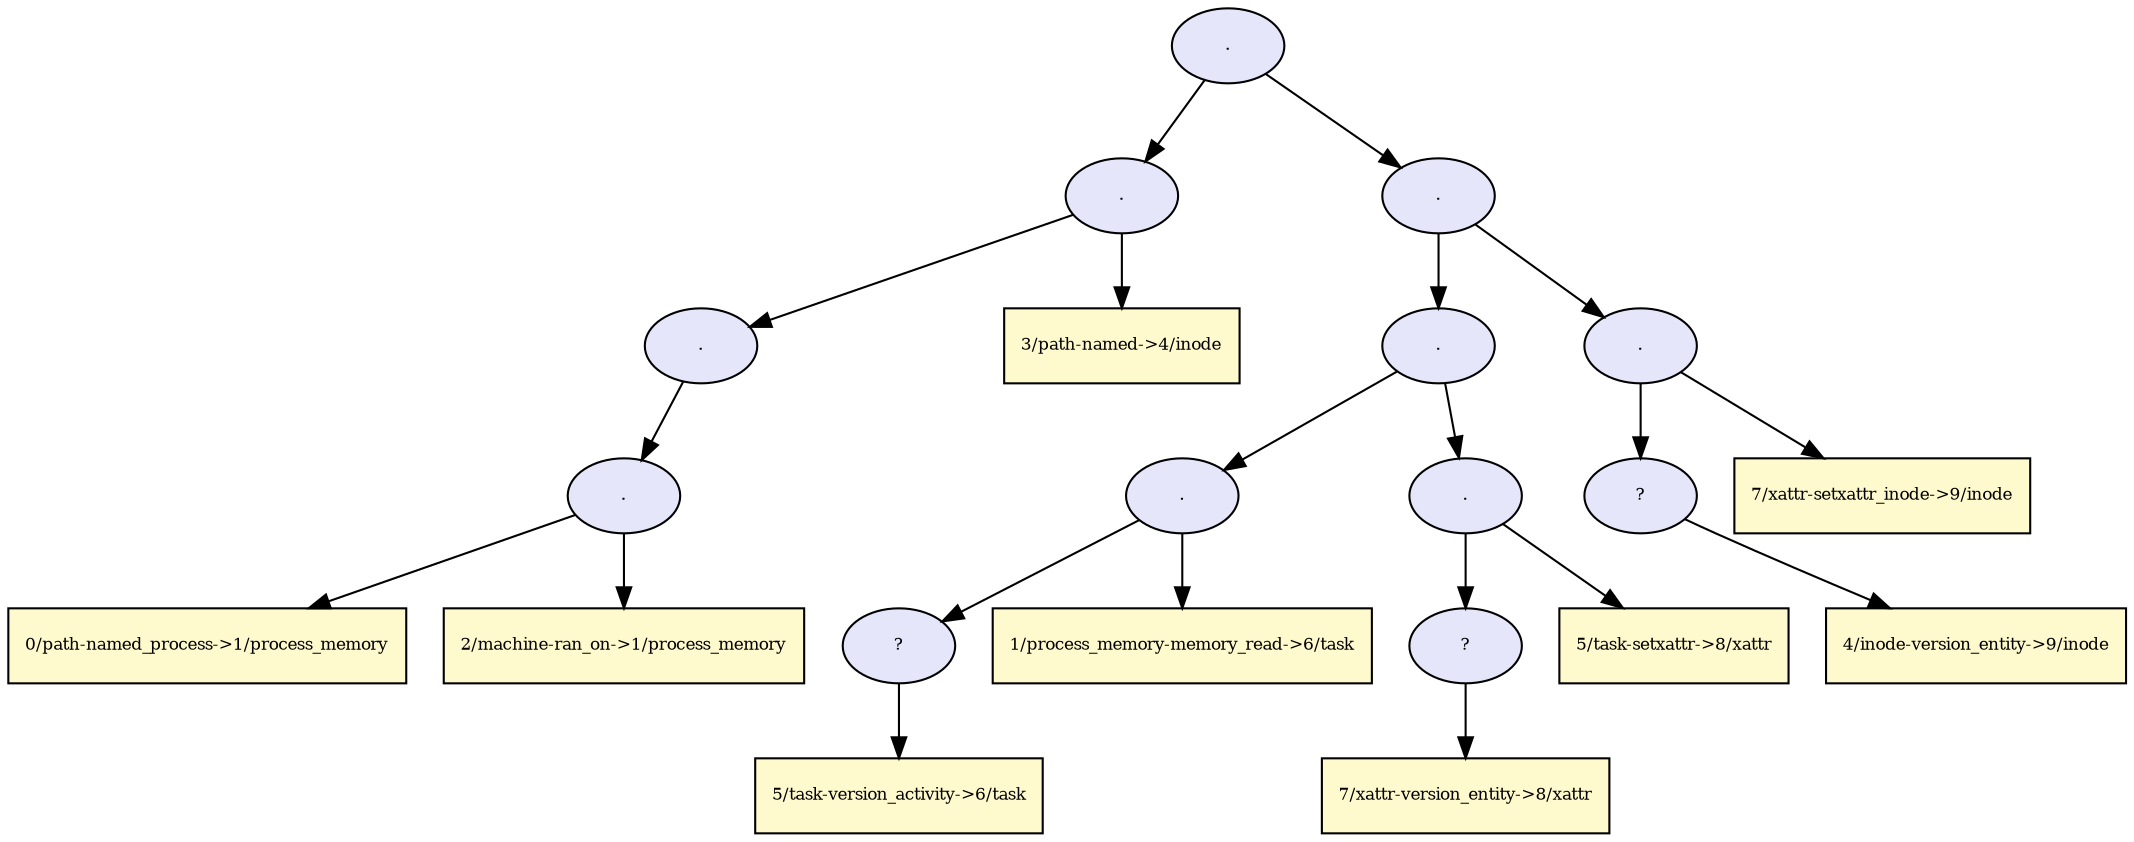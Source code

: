 digraph RGL__DirectedAdjacencyGraph {20[fontsize = 8,label = ".",shape = ellipse, fillcolor="#e6e6fa", style = filled]

20 -> 5[fontsize = 8, color="#000000"]

5[fontsize = 8,label = ".",shape = ellipse, fillcolor="#e6e6fa", style = filled]

5 -> 3[fontsize = 8, color="#000000"]

3[fontsize = 8,label = ".",shape = ellipse, fillcolor="#e6e6fa", style = filled]

3 -> 2[fontsize = 8, color="#000000"]

2[fontsize = 8,label = ".",shape = ellipse, fillcolor="#e6e6fa", style = filled]

2 -> 0[fontsize = 8, color="#000000"]

0[fontsize = 8,label = "0/path-named_process->1/process_memory",shape = rectangle, fillcolor="#fffacd", style = filled]

2 -> 1[fontsize = 8, color="#000000"]

1[fontsize = 8,label = "2/machine-ran_on->1/process_memory",shape = rectangle, fillcolor="#fffacd", style = filled]

5 -> 4[fontsize = 8, color="#000000"]

4[fontsize = 8,label = "3/path-named->4/inode",shape = rectangle, fillcolor="#fffacd", style = filled]

20 -> 19[fontsize = 8, color="#000000"]

19[fontsize = 8,label = ".",shape = ellipse, fillcolor="#e6e6fa", style = filled]

19 -> 14[fontsize = 8, color="#000000"]

14[fontsize = 8,label = ".",shape = ellipse, fillcolor="#e6e6fa", style = filled]

14 -> 9[fontsize = 8, color="#000000"]

9[fontsize = 8,label = ".",shape = ellipse, fillcolor="#e6e6fa", style = filled]

9 -> 7[fontsize = 8, color="#000000"]

7[fontsize = 8,label = "?",shape = ellipse, fillcolor="#e6e6fa", style = filled]

7 -> 6[fontsize = 8, color="#000000"]

6[fontsize = 8,label = "5/task-version_activity->6/task",shape = rectangle, fillcolor="#fffacd", style = filled]

9 -> 8[fontsize = 8, color="#000000"]

8[fontsize = 8,label = "1/process_memory-memory_read->6/task",shape = rectangle, fillcolor="#fffacd", style = filled]

14 -> 13[fontsize = 8, color="#000000"]

13[fontsize = 8,label = ".",shape = ellipse, fillcolor="#e6e6fa", style = filled]

13 -> 11[fontsize = 8, color="#000000"]

11[fontsize = 8,label = "?",shape = ellipse, fillcolor="#e6e6fa", style = filled]

11 -> 10[fontsize = 8, color="#000000"]

10[fontsize = 8,label = "7/xattr-version_entity->8/xattr",shape = rectangle, fillcolor="#fffacd", style = filled]

13 -> 12[fontsize = 8, color="#000000"]

12[fontsize = 8,label = "5/task-setxattr->8/xattr",shape = rectangle, fillcolor="#fffacd", style = filled]

19 -> 18[fontsize = 8, color="#000000"]

18[fontsize = 8,label = ".",shape = ellipse, fillcolor="#e6e6fa", style = filled]

18 -> 16[fontsize = 8, color="#000000"]

16[fontsize = 8,label = "?",shape = ellipse, fillcolor="#e6e6fa", style = filled]

16 -> 15[fontsize = 8, color="#000000"]

15[fontsize = 8,label = "4/inode-version_entity->9/inode",shape = rectangle, fillcolor="#fffacd", style = filled]

18 -> 17[fontsize = 8, color="#000000"]

17[fontsize = 8,label = "7/xattr-setxattr_inode->9/inode",shape = rectangle, fillcolor="#fffacd", style = filled]

}